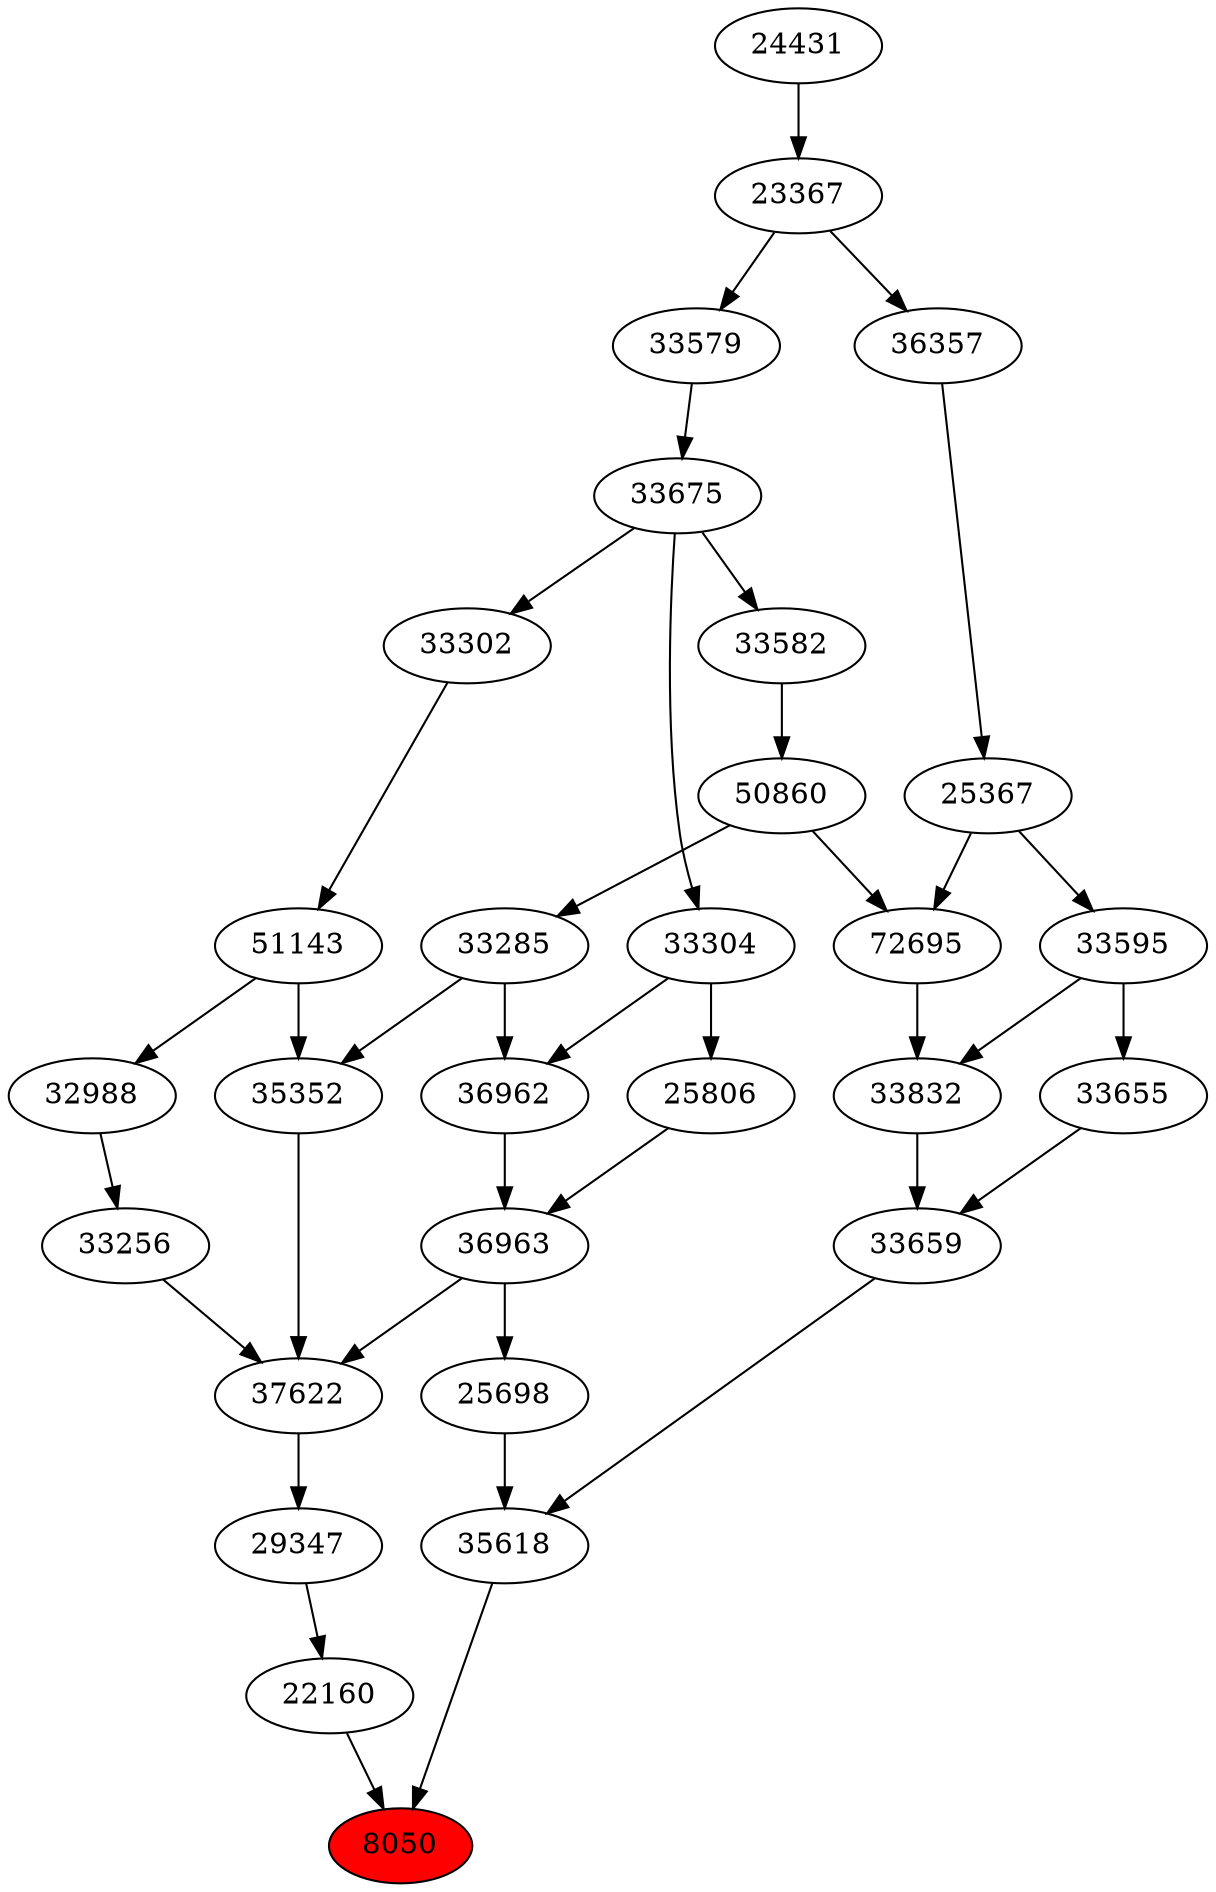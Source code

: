 strict digraph{ 
8050 [label="8050" fillcolor=red style=filled]
22160 -> 8050
35618 -> 8050
22160 [label="22160"]
29347 -> 22160
35618 [label="35618"]
25698 -> 35618
33659 -> 35618
29347 [label="29347"]
37622 -> 29347
25698 [label="25698"]
36963 -> 25698
33659 [label="33659"]
33655 -> 33659
33832 -> 33659
37622 [label="37622"]
36963 -> 37622
35352 -> 37622
33256 -> 37622
36963 [label="36963"]
36962 -> 36963
25806 -> 36963
33655 [label="33655"]
33595 -> 33655
33832 [label="33832"]
72695 -> 33832
33595 -> 33832
35352 [label="35352"]
33285 -> 35352
51143 -> 35352
33256 [label="33256"]
32988 -> 33256
36962 [label="36962"]
33285 -> 36962
33304 -> 36962
25806 [label="25806"]
33304 -> 25806
33595 [label="33595"]
25367 -> 33595
72695 [label="72695"]
50860 -> 72695
25367 -> 72695
33285 [label="33285"]
50860 -> 33285
51143 [label="51143"]
33302 -> 51143
32988 [label="32988"]
51143 -> 32988
33304 [label="33304"]
33675 -> 33304
25367 [label="25367"]
36357 -> 25367
50860 [label="50860"]
33582 -> 50860
33302 [label="33302"]
33675 -> 33302
33675 [label="33675"]
33579 -> 33675
36357 [label="36357"]
23367 -> 36357
33582 [label="33582"]
33675 -> 33582
33579 [label="33579"]
23367 -> 33579
23367 [label="23367"]
24431 -> 23367
24431 [label="24431"]
}